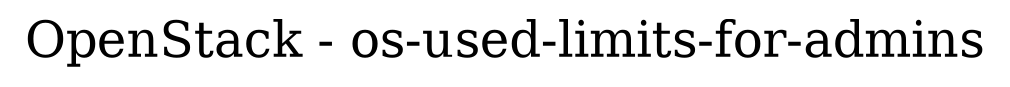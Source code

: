 digraph LexiconGraph {
graph[label="OpenStack - os-used-limits-for-admins", fontsize=24]
splines=true
}
